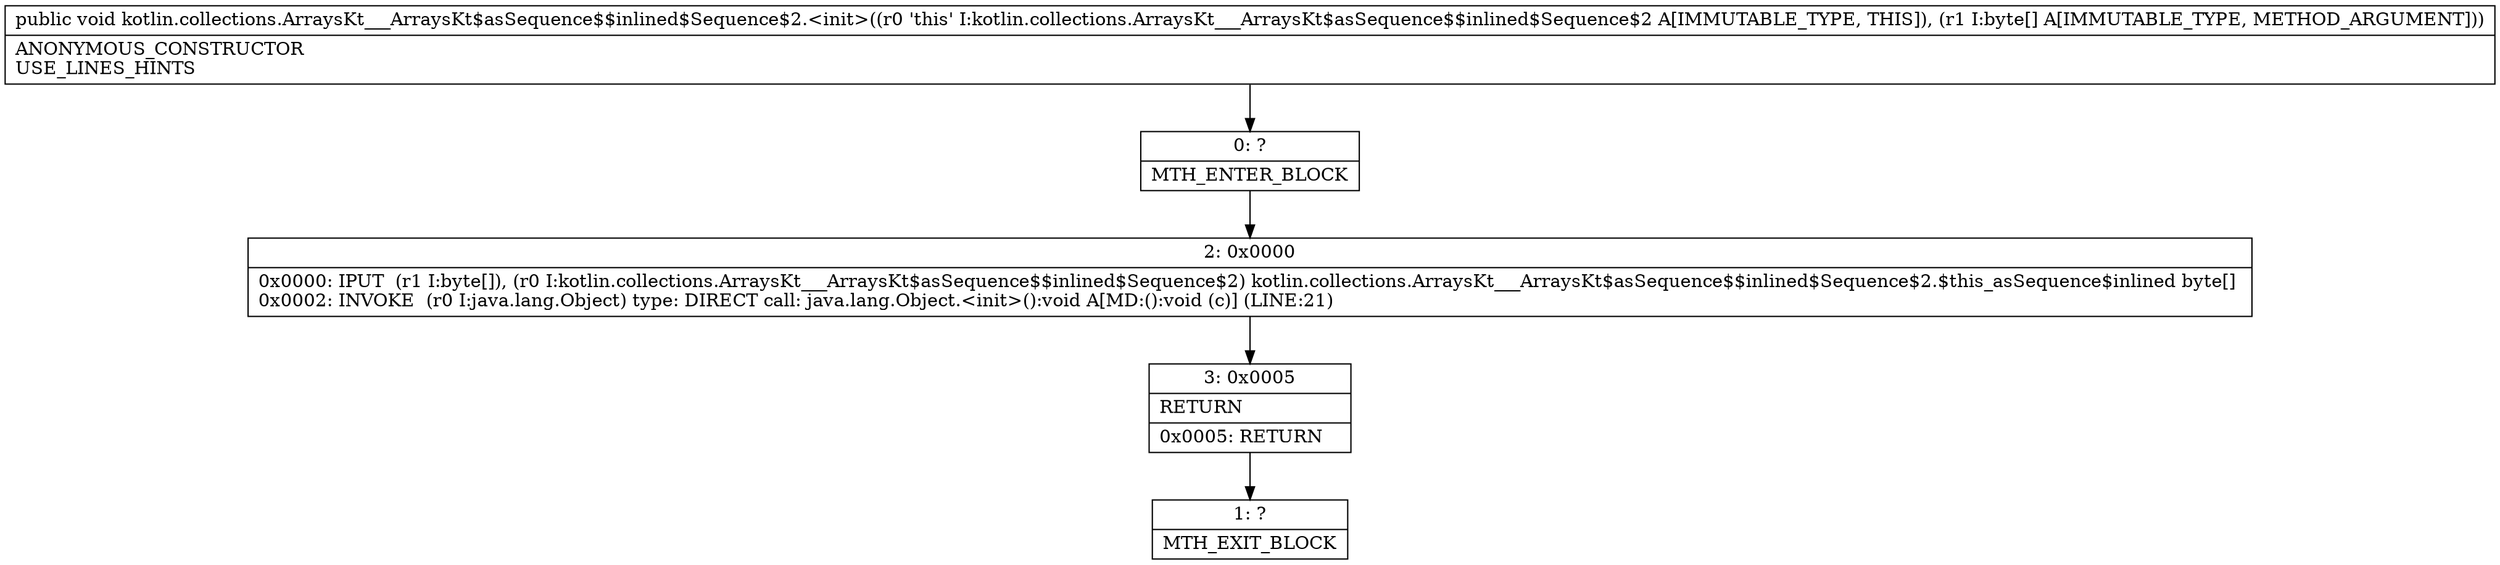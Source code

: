 digraph "CFG forkotlin.collections.ArraysKt___ArraysKt$asSequence$$inlined$Sequence$2.\<init\>([B)V" {
Node_0 [shape=record,label="{0\:\ ?|MTH_ENTER_BLOCK\l}"];
Node_2 [shape=record,label="{2\:\ 0x0000|0x0000: IPUT  (r1 I:byte[]), (r0 I:kotlin.collections.ArraysKt___ArraysKt$asSequence$$inlined$Sequence$2) kotlin.collections.ArraysKt___ArraysKt$asSequence$$inlined$Sequence$2.$this_asSequence$inlined byte[] \l0x0002: INVOKE  (r0 I:java.lang.Object) type: DIRECT call: java.lang.Object.\<init\>():void A[MD:():void (c)] (LINE:21)\l}"];
Node_3 [shape=record,label="{3\:\ 0x0005|RETURN\l|0x0005: RETURN   \l}"];
Node_1 [shape=record,label="{1\:\ ?|MTH_EXIT_BLOCK\l}"];
MethodNode[shape=record,label="{public void kotlin.collections.ArraysKt___ArraysKt$asSequence$$inlined$Sequence$2.\<init\>((r0 'this' I:kotlin.collections.ArraysKt___ArraysKt$asSequence$$inlined$Sequence$2 A[IMMUTABLE_TYPE, THIS]), (r1 I:byte[] A[IMMUTABLE_TYPE, METHOD_ARGUMENT]))  | ANONYMOUS_CONSTRUCTOR\lUSE_LINES_HINTS\l}"];
MethodNode -> Node_0;Node_0 -> Node_2;
Node_2 -> Node_3;
Node_3 -> Node_1;
}

